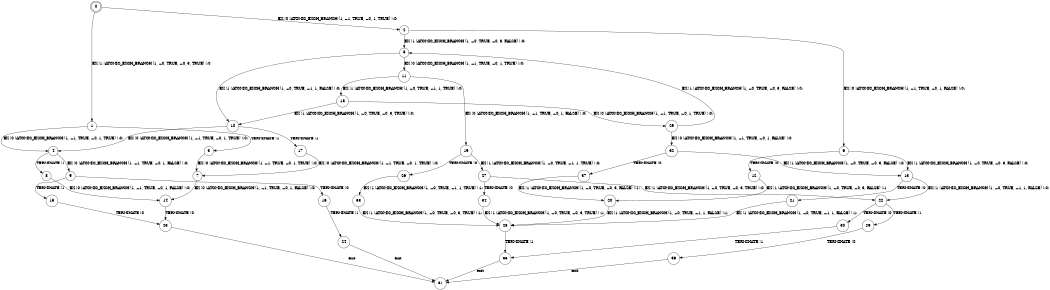 digraph BCG {
size = "7, 10.5";
center = TRUE;
node [shape = circle];
0 [peripheries = 2];
0 -> 1 [label = "EX !1 !ATOMIC_EXCH_BRANCH (1, +0, TRUE, +0, 3, TRUE) !:0:"];
0 -> 2 [label = "EX !0 !ATOMIC_EXCH_BRANCH (1, +1, TRUE, +0, 1, TRUE) !:0:"];
1 -> 3 [label = "TERMINATE !1"];
1 -> 4 [label = "EX !0 !ATOMIC_EXCH_BRANCH (1, +1, TRUE, +0, 1, TRUE) !:0:"];
2 -> 5 [label = "EX !1 !ATOMIC_EXCH_BRANCH (1, +0, TRUE, +0, 3, FALSE) !:0:"];
2 -> 6 [label = "EX !0 !ATOMIC_EXCH_BRANCH (1, +1, TRUE, +0, 1, FALSE) !:0:"];
3 -> 7 [label = "EX !0 !ATOMIC_EXCH_BRANCH (1, +1, TRUE, +0, 1, TRUE) !:0:"];
4 -> 8 [label = "TERMINATE !1"];
4 -> 9 [label = "EX !0 !ATOMIC_EXCH_BRANCH (1, +1, TRUE, +0, 1, FALSE) !:0:"];
5 -> 10 [label = "EX !1 !ATOMIC_EXCH_BRANCH (1, +0, TRUE, +1, 1, FALSE) !:0:"];
5 -> 11 [label = "EX !0 !ATOMIC_EXCH_BRANCH (1, +1, TRUE, +0, 1, TRUE) !:0:"];
6 -> 12 [label = "TERMINATE !0"];
6 -> 13 [label = "EX !1 !ATOMIC_EXCH_BRANCH (1, +0, TRUE, +0, 3, FALSE) !:0:"];
7 -> 14 [label = "EX !0 !ATOMIC_EXCH_BRANCH (1, +1, TRUE, +0, 1, FALSE) !:0:"];
8 -> 14 [label = "EX !0 !ATOMIC_EXCH_BRANCH (1, +1, TRUE, +0, 1, FALSE) !:0:"];
9 -> 15 [label = "TERMINATE !1"];
9 -> 16 [label = "TERMINATE !0"];
10 -> 17 [label = "TERMINATE !1"];
10 -> 4 [label = "EX !0 !ATOMIC_EXCH_BRANCH (1, +1, TRUE, +0, 1, TRUE) !:0:"];
11 -> 18 [label = "EX !1 !ATOMIC_EXCH_BRANCH (1, +0, TRUE, +1, 1, TRUE) !:0:"];
11 -> 19 [label = "EX !0 !ATOMIC_EXCH_BRANCH (1, +1, TRUE, +0, 1, FALSE) !:0:"];
12 -> 20 [label = "EX !1 !ATOMIC_EXCH_BRANCH (1, +0, TRUE, +0, 3, FALSE) !:1:"];
13 -> 21 [label = "TERMINATE !0"];
13 -> 22 [label = "EX !1 !ATOMIC_EXCH_BRANCH (1, +0, TRUE, +1, 1, FALSE) !:0:"];
14 -> 23 [label = "TERMINATE !0"];
15 -> 23 [label = "TERMINATE !0"];
16 -> 24 [label = "TERMINATE !1"];
17 -> 7 [label = "EX !0 !ATOMIC_EXCH_BRANCH (1, +1, TRUE, +0, 1, TRUE) !:0:"];
18 -> 10 [label = "EX !1 !ATOMIC_EXCH_BRANCH (1, +0, TRUE, +0, 3, TRUE) !:0:"];
18 -> 25 [label = "EX !0 !ATOMIC_EXCH_BRANCH (1, +1, TRUE, +0, 1, TRUE) !:0:"];
19 -> 26 [label = "TERMINATE !0"];
19 -> 27 [label = "EX !1 !ATOMIC_EXCH_BRANCH (1, +0, TRUE, +1, 1, TRUE) !:0:"];
20 -> 28 [label = "EX !1 !ATOMIC_EXCH_BRANCH (1, +0, TRUE, +1, 1, FALSE) !:1:"];
21 -> 28 [label = "EX !1 !ATOMIC_EXCH_BRANCH (1, +0, TRUE, +1, 1, FALSE) !:1:"];
22 -> 29 [label = "TERMINATE !1"];
22 -> 30 [label = "TERMINATE !0"];
23 -> 31 [label = "exit"];
24 -> 31 [label = "exit"];
25 -> 5 [label = "EX !1 !ATOMIC_EXCH_BRANCH (1, +0, TRUE, +0, 3, FALSE) !:0:"];
25 -> 32 [label = "EX !0 !ATOMIC_EXCH_BRANCH (1, +1, TRUE, +0, 1, FALSE) !:0:"];
26 -> 33 [label = "EX !1 !ATOMIC_EXCH_BRANCH (1, +0, TRUE, +1, 1, TRUE) !:1:"];
27 -> 34 [label = "TERMINATE !0"];
27 -> 22 [label = "EX !1 !ATOMIC_EXCH_BRANCH (1, +0, TRUE, +0, 3, TRUE) !:0:"];
28 -> 35 [label = "TERMINATE !1"];
29 -> 36 [label = "TERMINATE !0"];
30 -> 35 [label = "TERMINATE !1"];
32 -> 37 [label = "TERMINATE !0"];
32 -> 13 [label = "EX !1 !ATOMIC_EXCH_BRANCH (1, +0, TRUE, +0, 3, FALSE) !:0:"];
33 -> 28 [label = "EX !1 !ATOMIC_EXCH_BRANCH (1, +0, TRUE, +0, 3, TRUE) !:1:"];
34 -> 28 [label = "EX !1 !ATOMIC_EXCH_BRANCH (1, +0, TRUE, +0, 3, TRUE) !:1:"];
35 -> 31 [label = "exit"];
36 -> 31 [label = "exit"];
37 -> 20 [label = "EX !1 !ATOMIC_EXCH_BRANCH (1, +0, TRUE, +0, 3, FALSE) !:1:"];
}
